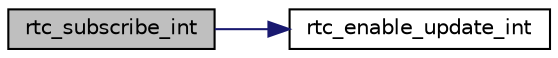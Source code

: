digraph "rtc_subscribe_int"
{
 // LATEX_PDF_SIZE
  edge [fontname="Helvetica",fontsize="10",labelfontname="Helvetica",labelfontsize="10"];
  node [fontname="Helvetica",fontsize="10",shape=record];
  rankdir="LR";
  Node1 [label="rtc_subscribe_int",height=0.2,width=0.4,color="black", fillcolor="grey75", style="filled", fontcolor="black",tooltip="Subscribes rtc interrupts."];
  Node1 -> Node2 [color="midnightblue",fontsize="10",style="solid",fontname="Helvetica"];
  Node2 [label="rtc_enable_update_int",height=0.2,width=0.4,color="black", fillcolor="white", style="filled",URL="$_rtc_8c.html#a7ed44750b29afb14ab738e731b134181",tooltip="Enables or disables the update of the rtc according to the parameter."];
}

